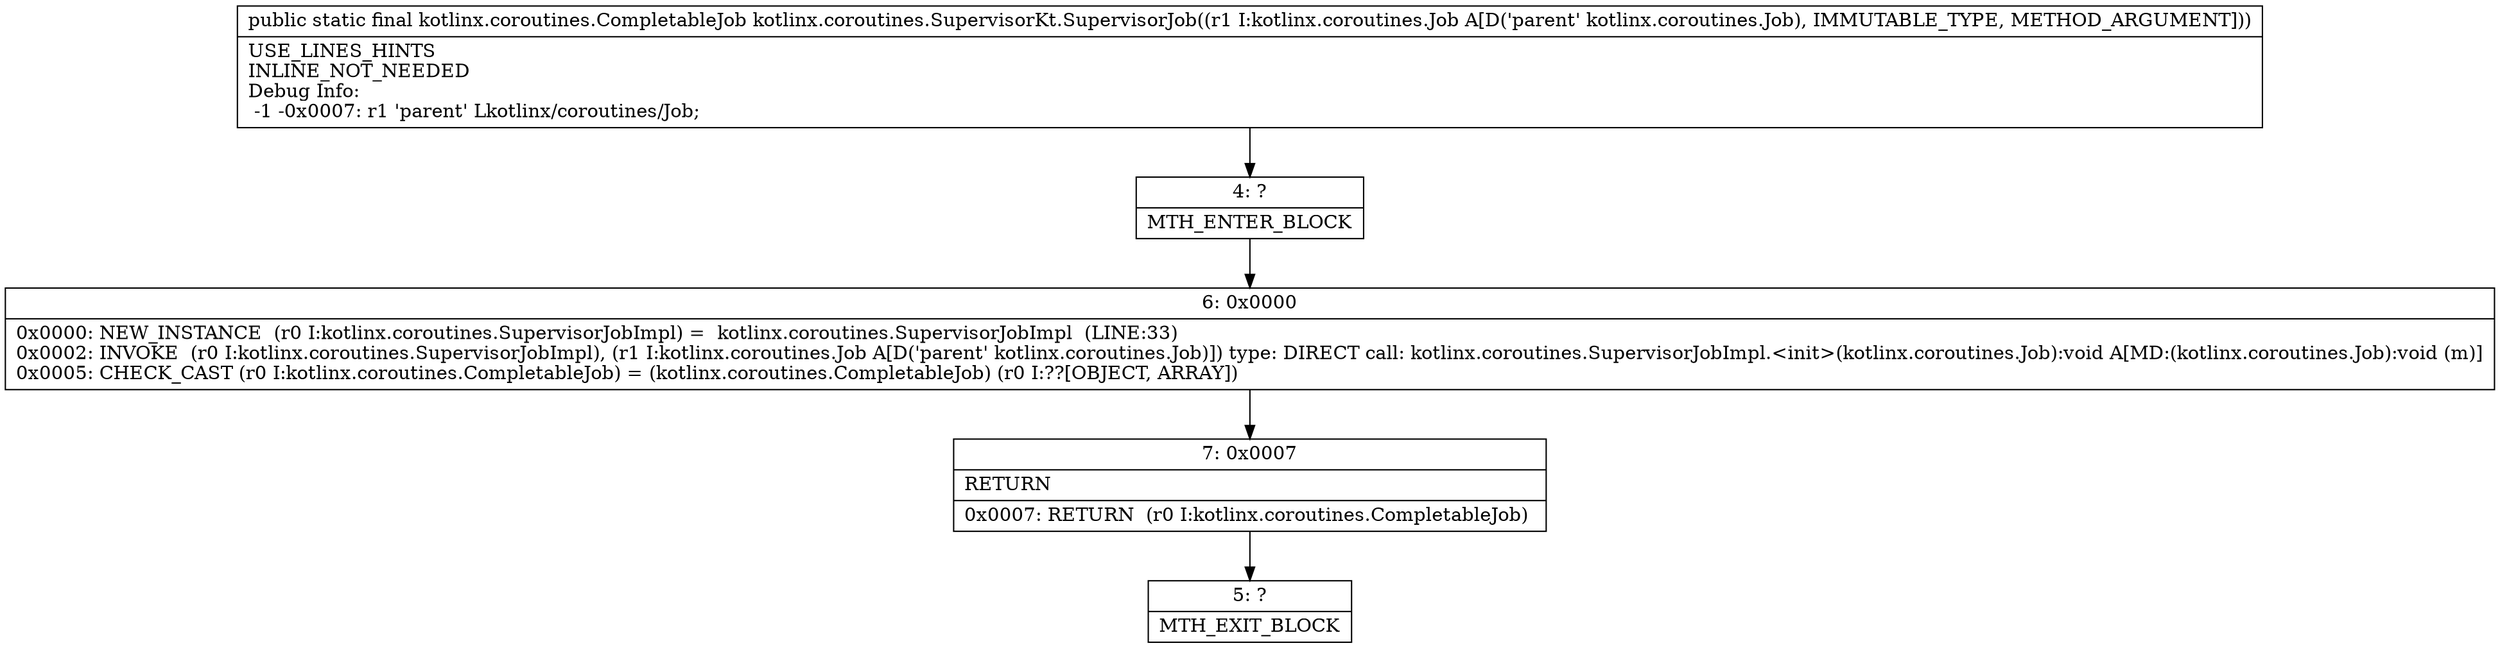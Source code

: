 digraph "CFG forkotlinx.coroutines.SupervisorKt.SupervisorJob(Lkotlinx\/coroutines\/Job;)Lkotlinx\/coroutines\/CompletableJob;" {
Node_4 [shape=record,label="{4\:\ ?|MTH_ENTER_BLOCK\l}"];
Node_6 [shape=record,label="{6\:\ 0x0000|0x0000: NEW_INSTANCE  (r0 I:kotlinx.coroutines.SupervisorJobImpl) =  kotlinx.coroutines.SupervisorJobImpl  (LINE:33)\l0x0002: INVOKE  (r0 I:kotlinx.coroutines.SupervisorJobImpl), (r1 I:kotlinx.coroutines.Job A[D('parent' kotlinx.coroutines.Job)]) type: DIRECT call: kotlinx.coroutines.SupervisorJobImpl.\<init\>(kotlinx.coroutines.Job):void A[MD:(kotlinx.coroutines.Job):void (m)]\l0x0005: CHECK_CAST (r0 I:kotlinx.coroutines.CompletableJob) = (kotlinx.coroutines.CompletableJob) (r0 I:??[OBJECT, ARRAY]) \l}"];
Node_7 [shape=record,label="{7\:\ 0x0007|RETURN\l|0x0007: RETURN  (r0 I:kotlinx.coroutines.CompletableJob) \l}"];
Node_5 [shape=record,label="{5\:\ ?|MTH_EXIT_BLOCK\l}"];
MethodNode[shape=record,label="{public static final kotlinx.coroutines.CompletableJob kotlinx.coroutines.SupervisorKt.SupervisorJob((r1 I:kotlinx.coroutines.Job A[D('parent' kotlinx.coroutines.Job), IMMUTABLE_TYPE, METHOD_ARGUMENT]))  | USE_LINES_HINTS\lINLINE_NOT_NEEDED\lDebug Info:\l  \-1 \-0x0007: r1 'parent' Lkotlinx\/coroutines\/Job;\l}"];
MethodNode -> Node_4;Node_4 -> Node_6;
Node_6 -> Node_7;
Node_7 -> Node_5;
}

